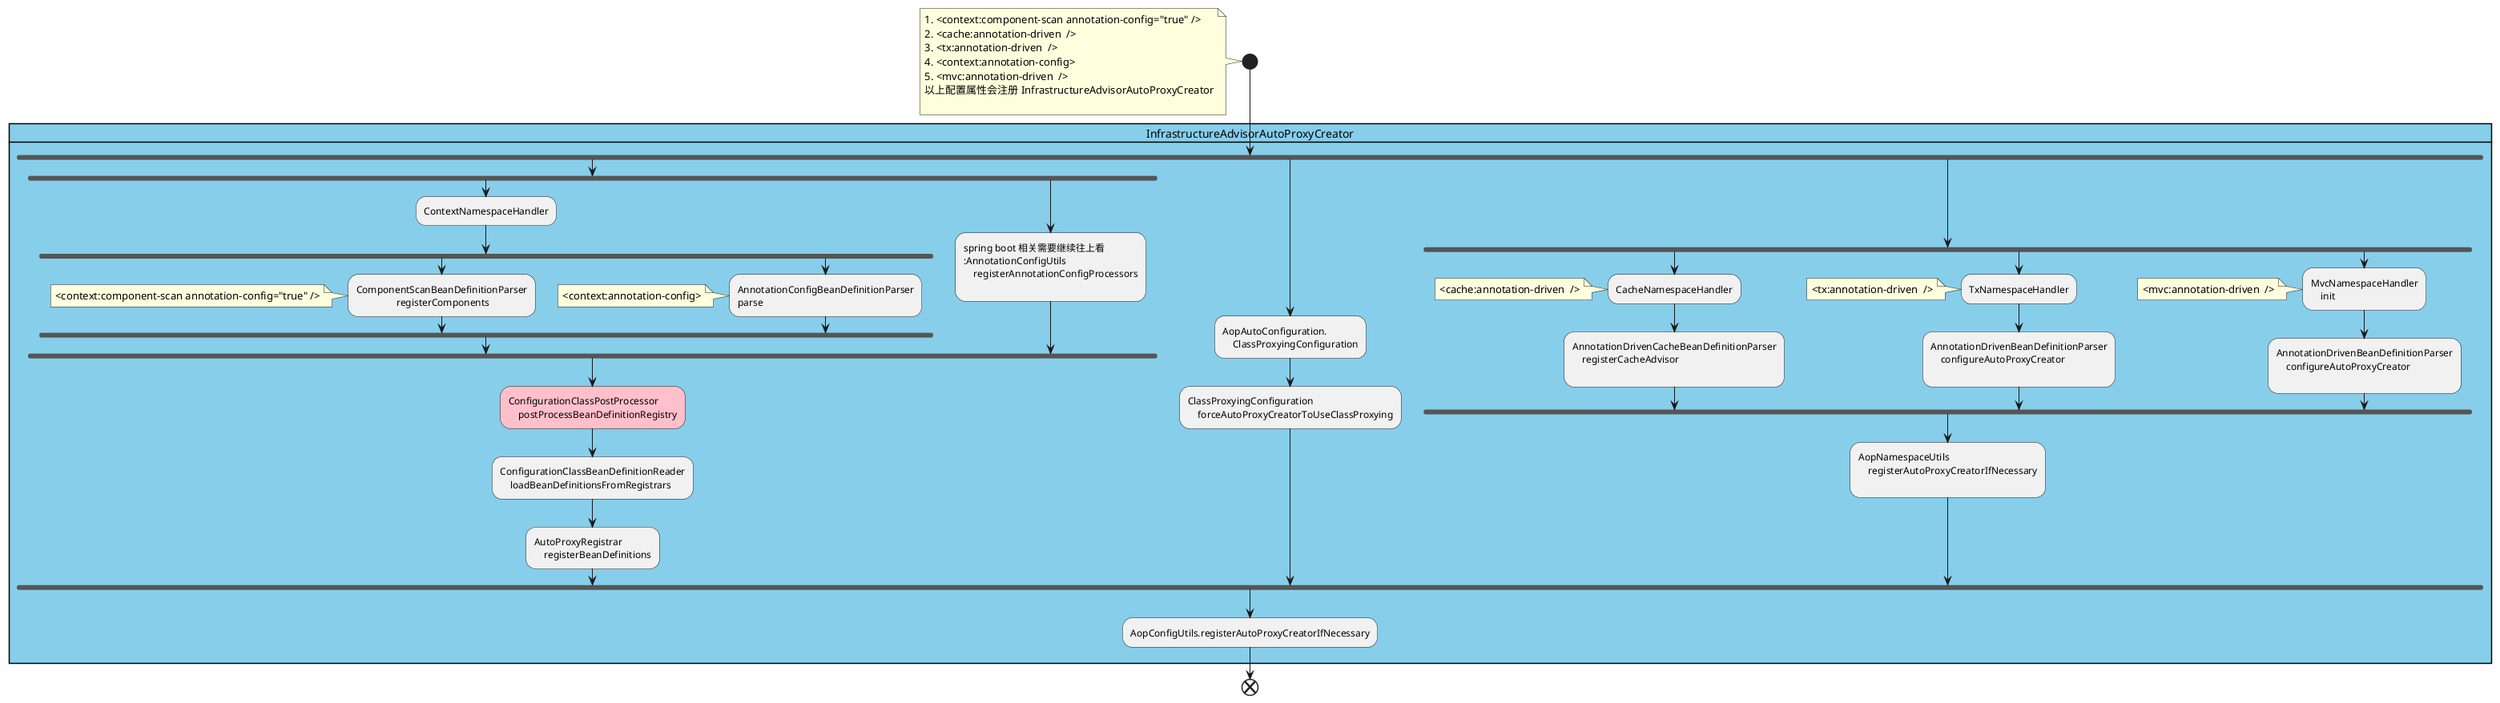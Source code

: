@startuml
'https://plantuml.com/activity-diagram-beta

start


note
#<context:component-scan annotation-config="true" />
#<cache:annotation-driven  />
#<tx:annotation-driven  />
#<context:annotation-config>
#<mvc:annotation-driven  />
以上配置属性会注册 InfrastructureAdvisorAutoProxyCreator

end note

card #skyblue InfrastructureAdvisorAutoProxyCreator {


    fork
        fork
        :ContextNamespaceHandler;
            fork
            :ComponentScanBeanDefinitionParser
                            registerComponents;
           note
            <context:component-scan annotation-config="true" />
            end note
            fork again
            :AnnotationConfigBeanDefinitionParser
            parse;
            note
            <context:annotation-config>
            end note
            end fork
        fork again
        :spring boot 相关需要继续往上看
        :AnnotationConfigUtils
            registerAnnotationConfigProcessors
        ;
        end fork;



    #pink:ConfigurationClassPostProcessor
        postProcessBeanDefinitionRegistry;
    :ConfigurationClassBeanDefinitionReader
        loadBeanDefinitionsFromRegistrars;
    :AutoProxyRegistrar
        registerBeanDefinitions;


    fork again
    :AopAutoConfiguration.
        ClassProxyingConfiguration;
    :ClassProxyingConfiguration
        forceAutoProxyCreatorToUseClassProxying;
    fork again
        fork
            :CacheNamespaceHandler;
            note
            <cache:annotation-driven  />
            end note
            :AnnotationDrivenCacheBeanDefinitionParser
                registerCacheAdvisor
            ;
            fork again
            :TxNamespaceHandler;
            note
            <tx:annotation-driven  />
            end note
            :AnnotationDrivenBeanDefinitionParser
                configureAutoProxyCreator
            ;
            fork again
            :MvcNamespaceHandler
                init;
            note
            <mvc:annotation-driven  />
            end note
            :AnnotationDrivenBeanDefinitionParser
                configureAutoProxyCreator
            ;
        end fork

    :AopNamespaceUtils
        registerAutoProxyCreatorIfNecessary
    ;

    end fork
    :AopConfigUtils.registerAutoProxyCreatorIfNecessary;

}

end

@enduml
